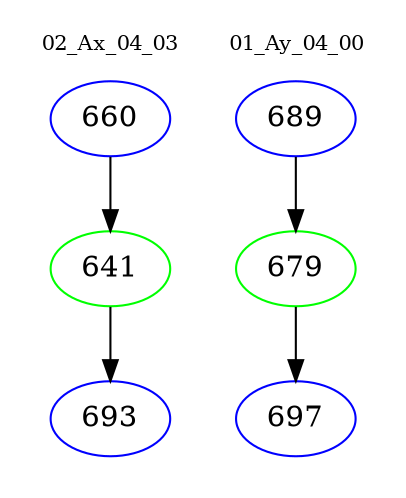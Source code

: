 digraph{
subgraph cluster_0 {
color = white
label = "02_Ax_04_03";
fontsize=10;
T0_660 [label="660", color="blue"]
T0_660 -> T0_641 [color="black"]
T0_641 [label="641", color="green"]
T0_641 -> T0_693 [color="black"]
T0_693 [label="693", color="blue"]
}
subgraph cluster_1 {
color = white
label = "01_Ay_04_00";
fontsize=10;
T1_689 [label="689", color="blue"]
T1_689 -> T1_679 [color="black"]
T1_679 [label="679", color="green"]
T1_679 -> T1_697 [color="black"]
T1_697 [label="697", color="blue"]
}
}
